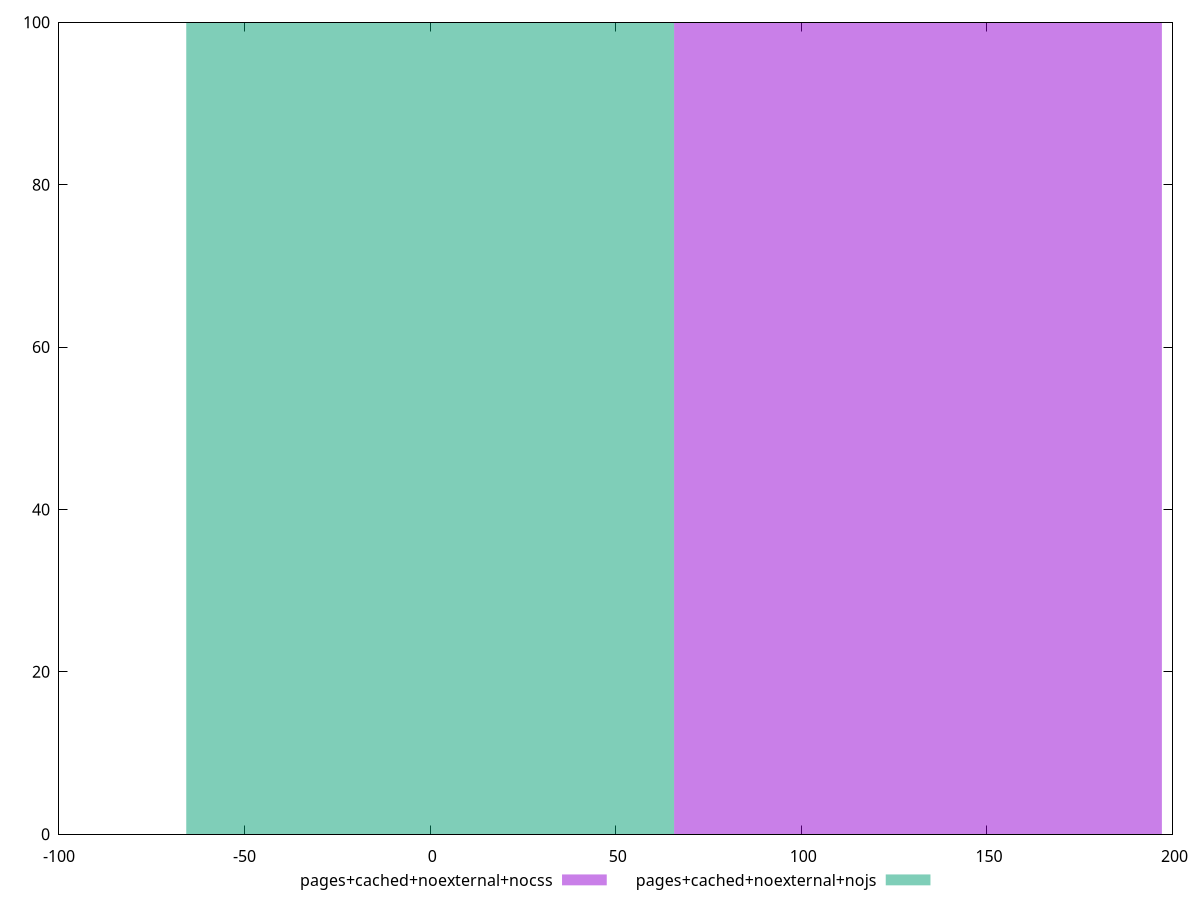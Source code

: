 reset
set terminal svg size 640, 500 enhanced background rgb 'white'
set output "reprap/dom-size/comparison/histogram/9_vs_10.svg"

$pagesCachedNoexternalNocss <<EOF
131.42980345634567 100
EOF

$pagesCachedNoexternalNojs <<EOF
0 100
EOF

set key outside below
set boxwidth 131.42980345634567
set yrange [0:100]
set style fill transparent solid 0.5 noborder

plot \
  $pagesCachedNoexternalNocss title "pages+cached+noexternal+nocss" with boxes, \
  $pagesCachedNoexternalNojs title "pages+cached+noexternal+nojs" with boxes, \


reset